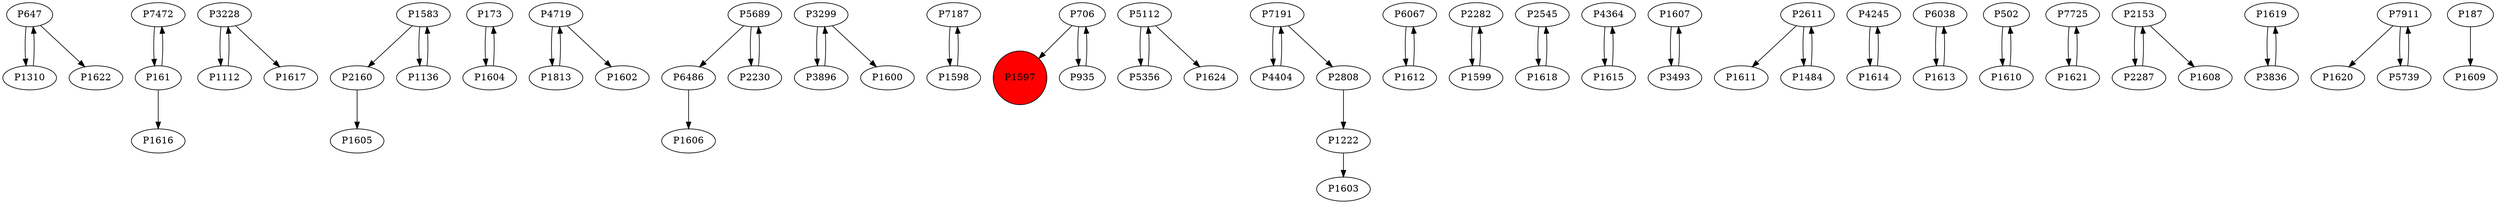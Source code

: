 digraph {
	P647 -> P1310
	P7472 -> P161
	P3228 -> P1112
	P647 -> P1622
	P1583 -> P2160
	P173 -> P1604
	P4719 -> P1813
	P5689 -> P6486
	P3299 -> P3896
	P7187 -> P1598
	P706 -> P1597
	P6486 -> P1606
	P5112 -> P5356
	P7191 -> P4404
	P1222 -> P1603
	P6067 -> P1612
	P1598 -> P7187
	P1604 -> P173
	P3228 -> P1617
	P1112 -> P3228
	P5689 -> P2230
	P2282 -> P1599
	P1310 -> P647
	P2545 -> P1618
	P1612 -> P6067
	P4364 -> P1615
	P3299 -> P1600
	P2160 -> P1605
	P1615 -> P4364
	P1136 -> P1583
	P1607 -> P3493
	P2230 -> P5689
	P2611 -> P1611
	P4245 -> P1614
	P6038 -> P1613
	P5112 -> P1624
	P502 -> P1610
	P2808 -> P1222
	P7191 -> P2808
	P7725 -> P1621
	P2153 -> P2287
	P1613 -> P6038
	P1614 -> P4245
	P1621 -> P7725
	P4719 -> P1602
	P2611 -> P1484
	P1599 -> P2282
	P2153 -> P1608
	P2287 -> P2153
	P1610 -> P502
	P3493 -> P1607
	P4404 -> P7191
	P161 -> P7472
	P935 -> P706
	P5356 -> P5112
	P1583 -> P1136
	P706 -> P935
	P1618 -> P2545
	P161 -> P1616
	P1619 -> P3836
	P1484 -> P2611
	P3836 -> P1619
	P1813 -> P4719
	P7911 -> P1620
	P7911 -> P5739
	P3896 -> P3299
	P187 -> P1609
	P5739 -> P7911
	P1597 [shape=circle]
	P1597 [style=filled]
	P1597 [fillcolor=red]
}
